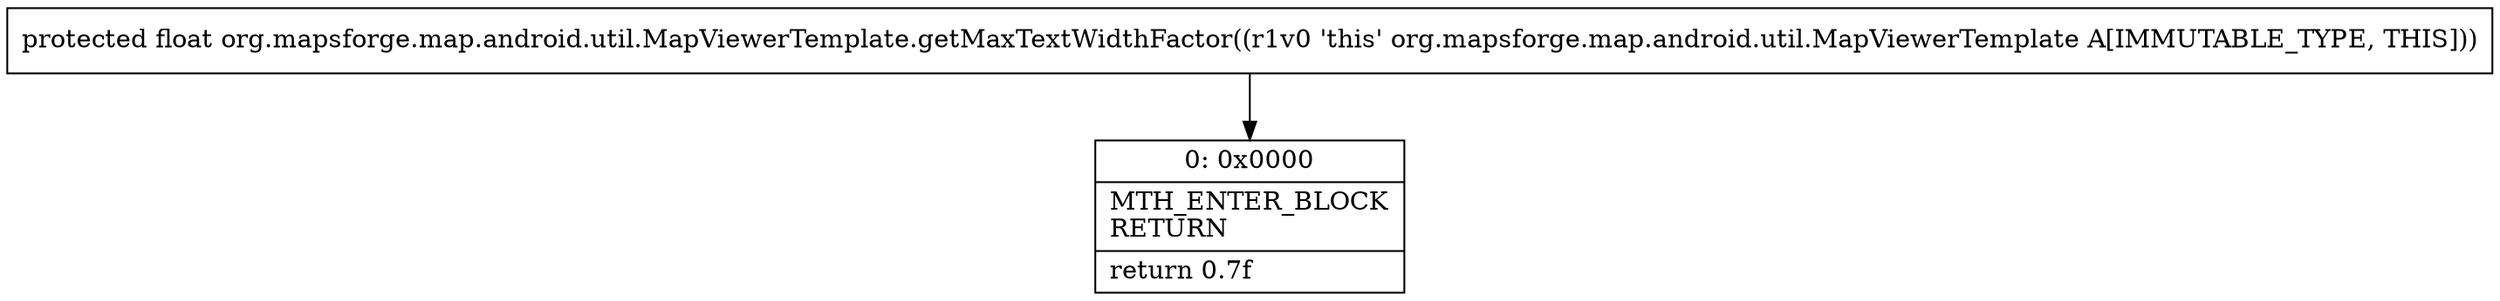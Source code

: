 digraph "CFG fororg.mapsforge.map.android.util.MapViewerTemplate.getMaxTextWidthFactor()F" {
Node_0 [shape=record,label="{0\:\ 0x0000|MTH_ENTER_BLOCK\lRETURN\l|return 0.7f\l}"];
MethodNode[shape=record,label="{protected float org.mapsforge.map.android.util.MapViewerTemplate.getMaxTextWidthFactor((r1v0 'this' org.mapsforge.map.android.util.MapViewerTemplate A[IMMUTABLE_TYPE, THIS])) }"];
MethodNode -> Node_0;
}

